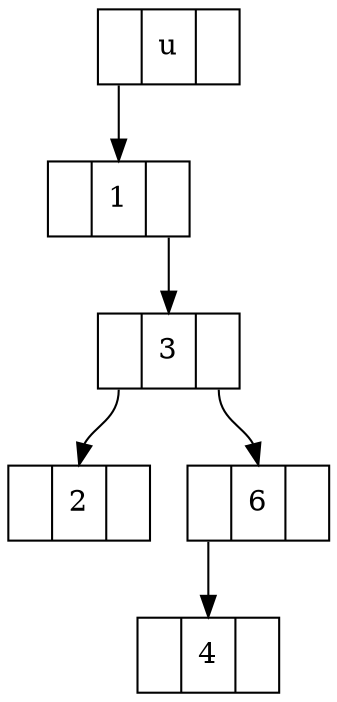 digraph BST {
node [shape=record]
u[label="<L> |<D> u|<R> "]
1[label="<L> |<D> 1|<R> "]
3[label="<L> |<D> 3|<R> "]
2[label="<L> |<D> 2|<R> "]
3:L -> 2:D
6[label="<L> |<D> 6|<R> "]
4[label="<L> |<D> 4|<R> "]
6:L -> 4:D
3:R -> 6:D
1:R -> 3:D
u:L -> 1:D
}
